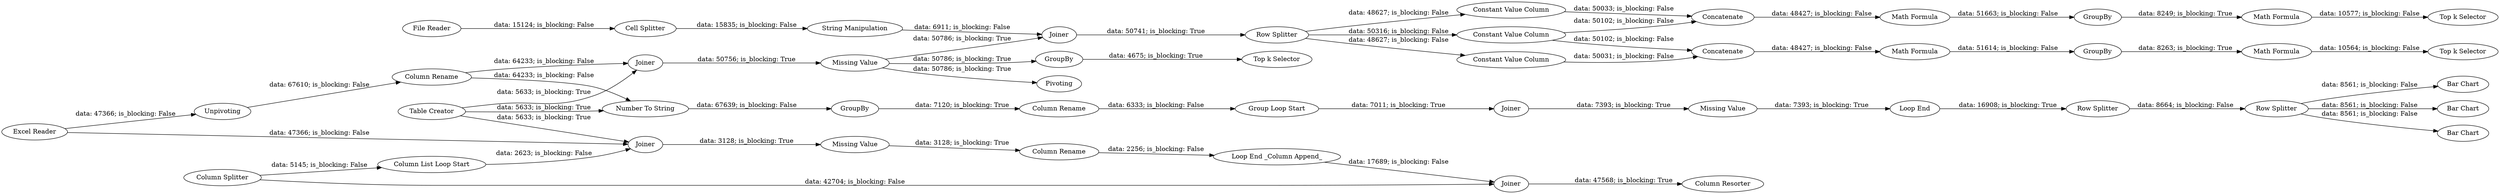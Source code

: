 digraph {
	"8342343005134780990_4" [label="Number To String"]
	"-6064870713029967357_5" [label="Column Rename"]
	"-5347674366979455659_55" [label=Unpivoting]
	"-5347674366979455659_37" [label="Cell Splitter"]
	"-5347674366979455659_1" [label="Excel Reader"]
	"-5347674366979455659_47" [label="Constant Value Column"]
	"-5347674366979455659_30" [label=Pivoting]
	"8342343005134780990_14" [label="Row Splitter"]
	"-5347674366979455659_36" [label="File Reader"]
	"8342343005134780990_13" [label="Loop End"]
	"-5347674366979455659_50" [label="Top k Selector"]
	"-6064870713029967357_8" [label=Joiner]
	"-5347674366979455659_54" [label=Concatenate]
	"-5347674366979455659_57" [label="Math Formula"]
	"-5347674366979455659_60" [label="Top k Selector"]
	"-5347674366979455659_52" [label="Math Formula"]
	"-5347674366979455659_42" [label="String Manipulation"]
	"-5347674366979455659_17" [label="Bar Chart"]
	"8342343005134780990_11" [label=Joiner]
	"-5347674366979455659_34" [label=GroupBy]
	"-5347674366979455659_56" [label="Column Rename"]
	"-6064870713029967357_10" [label="Loop End _Column Append_"]
	"-5347674366979455659_59" [label="Math Formula"]
	"8342343005134780990_10" [label="Group Loop Start"]
	"-6064870713029967357_11" [label="Column Splitter"]
	"-5347674366979455659_49" [label=GroupBy]
	"-6064870713029967357_2" [label="Column List Loop Start"]
	"-5347674366979455659_43" [label="Row Splitter"]
	"-6064870713029967357_13" [label="Column Resorter"]
	"8342343005134780990_17" [label="Column Rename"]
	"-5347674366979455659_18" [label="Bar Chart"]
	"-5347674366979455659_45" [label="Constant Value Column"]
	"-6064870713029967357_9" [label="Missing Value"]
	"8342343005134780990_8" [label=GroupBy]
	"-5347674366979455659_58" [label=GroupBy]
	"-5347674366979455659_35" [label="Top k Selector"]
	"-5347674366979455659_15" [label="Bar Chart"]
	"-5347674366979455659_46" [label=Concatenate]
	"-5347674366979455659_41" [label=Joiner]
	"-5347674366979455659_48" [label="Math Formula"]
	"-6064870713029967357_12" [label=Joiner]
	"-5347674366979455659_33" [label="Missing Value"]
	"8342343005134780990_16" [label="Row Splitter"]
	"-5347674366979455659_44" [label="Constant Value Column"]
	"-5347674366979455659_38" [label=Joiner]
	"-5347674366979455659_9" [label="Table Creator"]
	"8342343005134780990_12" [label="Missing Value"]
	"-5347674366979455659_42" -> "-5347674366979455659_41" [label="data: 6911; is_blocking: False"]
	"-5347674366979455659_9" -> "-6064870713029967357_8" [label="data: 5633; is_blocking: True"]
	"-5347674366979455659_9" -> "8342343005134780990_4" [label="data: 5633; is_blocking: True"]
	"-5347674366979455659_56" -> "-5347674366979455659_38" [label="data: 64233; is_blocking: False"]
	"-5347674366979455659_45" -> "-5347674366979455659_54" [label="data: 50031; is_blocking: False"]
	"8342343005134780990_16" -> "-5347674366979455659_18" [label="data: 8561; is_blocking: False"]
	"-5347674366979455659_56" -> "8342343005134780990_4" [label="data: 64233; is_blocking: False"]
	"-5347674366979455659_52" -> "-5347674366979455659_58" [label="data: 51614; is_blocking: False"]
	"-5347674366979455659_37" -> "-5347674366979455659_42" [label="data: 15835; is_blocking: False"]
	"8342343005134780990_8" -> "8342343005134780990_17" [label="data: 7120; is_blocking: True"]
	"-5347674366979455659_46" -> "-5347674366979455659_48" [label="data: 48427; is_blocking: False"]
	"-5347674366979455659_44" -> "-5347674366979455659_54" [label="data: 50102; is_blocking: False"]
	"-5347674366979455659_59" -> "-5347674366979455659_60" [label="data: 10564; is_blocking: False"]
	"8342343005134780990_14" -> "8342343005134780990_16" [label="data: 8664; is_blocking: False"]
	"8342343005134780990_11" -> "8342343005134780990_12" [label="data: 7393; is_blocking: True"]
	"-6064870713029967357_8" -> "-6064870713029967357_9" [label="data: 3128; is_blocking: True"]
	"-5347674366979455659_43" -> "-5347674366979455659_44" [label="data: 50316; is_blocking: False"]
	"8342343005134780990_17" -> "8342343005134780990_10" [label="data: 6333; is_blocking: False"]
	"-5347674366979455659_41" -> "-5347674366979455659_43" [label="data: 50741; is_blocking: True"]
	"8342343005134780990_10" -> "8342343005134780990_11" [label="data: 7011; is_blocking: True"]
	"-5347674366979455659_1" -> "-6064870713029967357_8" [label="data: 47366; is_blocking: False"]
	"-5347674366979455659_34" -> "-5347674366979455659_35" [label="data: 4675; is_blocking: True"]
	"-5347674366979455659_33" -> "-5347674366979455659_34" [label="data: 50786; is_blocking: True"]
	"-5347674366979455659_33" -> "-5347674366979455659_41" [label="data: 50786; is_blocking: True"]
	"8342343005134780990_12" -> "8342343005134780990_13" [label="data: 7393; is_blocking: True"]
	"-5347674366979455659_43" -> "-5347674366979455659_47" [label="data: 48627; is_blocking: False"]
	"-5347674366979455659_54" -> "-5347674366979455659_52" [label="data: 48427; is_blocking: False"]
	"-5347674366979455659_57" -> "-5347674366979455659_50" [label="data: 10577; is_blocking: False"]
	"-5347674366979455659_58" -> "-5347674366979455659_59" [label="data: 8263; is_blocking: True"]
	"-6064870713029967357_9" -> "-6064870713029967357_5" [label="data: 3128; is_blocking: True"]
	"-5347674366979455659_38" -> "-5347674366979455659_33" [label="data: 50756; is_blocking: True"]
	"-6064870713029967357_10" -> "-6064870713029967357_12" [label="data: 17689; is_blocking: False"]
	"-5347674366979455659_43" -> "-5347674366979455659_45" [label="data: 48627; is_blocking: False"]
	"-5347674366979455659_44" -> "-5347674366979455659_46" [label="data: 50102; is_blocking: False"]
	"-5347674366979455659_1" -> "-5347674366979455659_55" [label="data: 47366; is_blocking: False"]
	"-5347674366979455659_36" -> "-5347674366979455659_37" [label="data: 15124; is_blocking: False"]
	"-5347674366979455659_49" -> "-5347674366979455659_57" [label="data: 8249; is_blocking: True"]
	"-6064870713029967357_11" -> "-6064870713029967357_12" [label="data: 42704; is_blocking: False"]
	"-5347674366979455659_9" -> "-5347674366979455659_38" [label="data: 5633; is_blocking: True"]
	"8342343005134780990_13" -> "8342343005134780990_14" [label="data: 16908; is_blocking: True"]
	"-5347674366979455659_55" -> "-5347674366979455659_56" [label="data: 67610; is_blocking: False"]
	"-6064870713029967357_5" -> "-6064870713029967357_10" [label="data: 2256; is_blocking: False"]
	"8342343005134780990_4" -> "8342343005134780990_8" [label="data: 67639; is_blocking: False"]
	"-6064870713029967357_12" -> "-6064870713029967357_13" [label="data: 47568; is_blocking: True"]
	"8342343005134780990_16" -> "-5347674366979455659_17" [label="data: 8561; is_blocking: False"]
	"-5347674366979455659_47" -> "-5347674366979455659_46" [label="data: 50033; is_blocking: False"]
	"-5347674366979455659_48" -> "-5347674366979455659_49" [label="data: 51663; is_blocking: False"]
	"8342343005134780990_16" -> "-5347674366979455659_15" [label="data: 8561; is_blocking: False"]
	"-6064870713029967357_11" -> "-6064870713029967357_2" [label="data: 5145; is_blocking: False"]
	"-5347674366979455659_33" -> "-5347674366979455659_30" [label="data: 50786; is_blocking: True"]
	"-6064870713029967357_2" -> "-6064870713029967357_8" [label="data: 2623; is_blocking: False"]
	rankdir=LR
}
